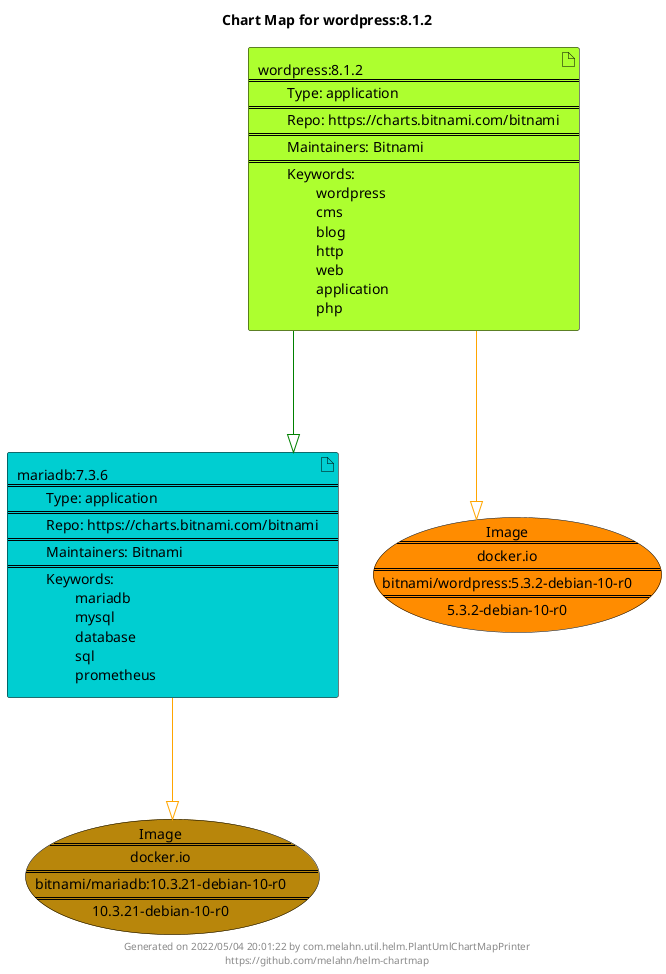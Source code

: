 @startuml
skinparam linetype ortho
skinparam backgroundColor white
skinparam usecaseBorderColor black
skinparam usecaseArrowColor LightSlateGray
skinparam artifactBorderColor black
skinparam artifactArrowColor LightSlateGray

title Chart Map for wordpress:8.1.2

'There are 2 referenced Helm Charts
artifact "mariadb:7.3.6\n====\n\tType: application\n====\n\tRepo: https://charts.bitnami.com/bitnami\n====\n\tMaintainers: Bitnami\n====\n\tKeywords: \n\t\tmariadb\n\t\tmysql\n\t\tdatabase\n\t\tsql\n\t\tprometheus" as mariadb_7_3_6 #DarkTurquoise
artifact "wordpress:8.1.2\n====\n\tType: application\n====\n\tRepo: https://charts.bitnami.com/bitnami\n====\n\tMaintainers: Bitnami\n====\n\tKeywords: \n\t\twordpress\n\t\tcms\n\t\tblog\n\t\thttp\n\t\tweb\n\t\tapplication\n\t\tphp" as wordpress_8_1_2 #GreenYellow

'There are 2 referenced Docker Images
usecase "Image\n====\ndocker.io\n====\nbitnami/mariadb:10.3.21-debian-10-r0\n====\n10.3.21-debian-10-r0" as docker_io_bitnami_mariadb_10_3_21_debian_10_r0 #DarkGoldenRod
usecase "Image\n====\ndocker.io\n====\nbitnami/wordpress:5.3.2-debian-10-r0\n====\n5.3.2-debian-10-r0" as docker_io_bitnami_wordpress_5_3_2_debian_10_r0 #Darkorange

'Chart Dependencies
wordpress_8_1_2--[#green]-|>mariadb_7_3_6
mariadb_7_3_6--[#orange]-|>docker_io_bitnami_mariadb_10_3_21_debian_10_r0
wordpress_8_1_2--[#orange]-|>docker_io_bitnami_wordpress_5_3_2_debian_10_r0

center footer Generated on 2022/05/04 20:01:22 by com.melahn.util.helm.PlantUmlChartMapPrinter\nhttps://github.com/melahn/helm-chartmap
@enduml
